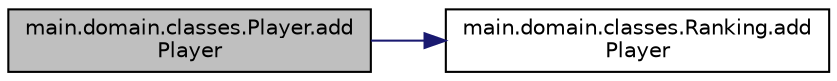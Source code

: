 digraph "main.domain.classes.Player.addPlayer"
{
 // INTERACTIVE_SVG=YES
 // LATEX_PDF_SIZE
  edge [fontname="Helvetica",fontsize="10",labelfontname="Helvetica",labelfontsize="10"];
  node [fontname="Helvetica",fontsize="10",shape=record];
  rankdir="LR";
  Node1 [label="main.domain.classes.Player.add\lPlayer",height=0.2,width=0.4,color="black", fillcolor="grey75", style="filled", fontcolor="black",tooltip=" "];
  Node1 -> Node2 [color="midnightblue",fontsize="10",style="solid",fontname="Helvetica"];
  Node2 [label="main.domain.classes.Ranking.add\lPlayer",height=0.2,width=0.4,color="black", fillcolor="white", style="filled",URL="$classmain_1_1domain_1_1classes_1_1Ranking.html#a6e5192a656d7f64fb1c197d988f4289c",tooltip=" "];
}

